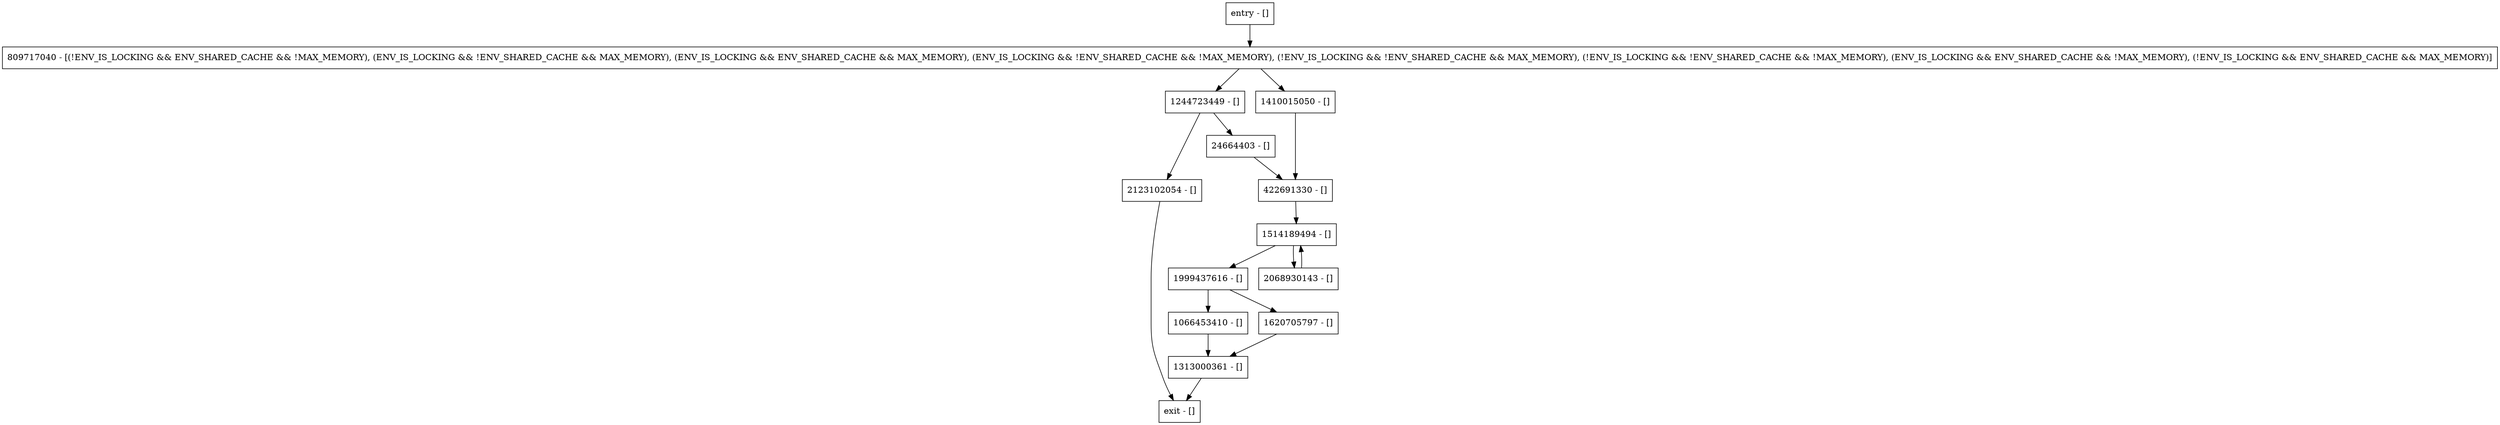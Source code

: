 digraph <init> {
node [shape=record];
1514189494 [label="1514189494 - []"];
1244723449 [label="1244723449 - []"];
1620705797 [label="1620705797 - []"];
2068930143 [label="2068930143 - []"];
1313000361 [label="1313000361 - []"];
809717040 [label="809717040 - [(!ENV_IS_LOCKING && ENV_SHARED_CACHE && !MAX_MEMORY), (ENV_IS_LOCKING && !ENV_SHARED_CACHE && MAX_MEMORY), (ENV_IS_LOCKING && ENV_SHARED_CACHE && MAX_MEMORY), (ENV_IS_LOCKING && !ENV_SHARED_CACHE && !MAX_MEMORY), (!ENV_IS_LOCKING && !ENV_SHARED_CACHE && MAX_MEMORY), (!ENV_IS_LOCKING && !ENV_SHARED_CACHE && !MAX_MEMORY), (ENV_IS_LOCKING && ENV_SHARED_CACHE && !MAX_MEMORY), (!ENV_IS_LOCKING && ENV_SHARED_CACHE && MAX_MEMORY)]"];
422691330 [label="422691330 - []"];
24664403 [label="24664403 - []"];
entry [label="entry - []"];
exit [label="exit - []"];
1066453410 [label="1066453410 - []"];
1410015050 [label="1410015050 - []"];
1999437616 [label="1999437616 - []"];
2123102054 [label="2123102054 - []"];
entry;
exit;
1514189494 -> 2068930143;
1514189494 -> 1999437616;
1244723449 -> 24664403;
1244723449 -> 2123102054;
1620705797 -> 1313000361;
2068930143 -> 1514189494;
1313000361 -> exit;
809717040 -> 1244723449;
809717040 -> 1410015050;
422691330 -> 1514189494;
24664403 -> 422691330;
entry -> 809717040;
1066453410 -> 1313000361;
1410015050 -> 422691330;
1999437616 -> 1066453410;
1999437616 -> 1620705797;
2123102054 -> exit;
}
